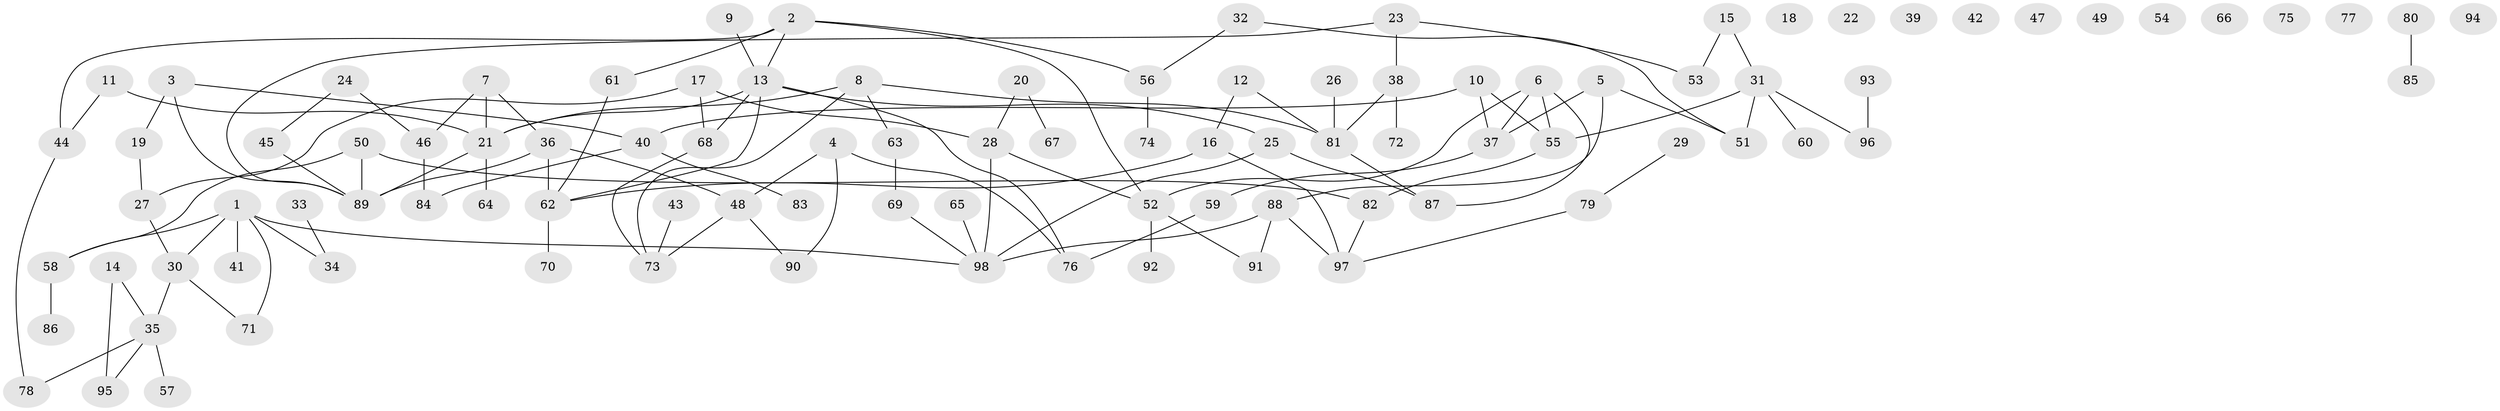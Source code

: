 // coarse degree distribution, {10: 0.014925373134328358, 6: 0.05970149253731343, 3: 0.08955223880597014, 2: 0.1791044776119403, 4: 0.208955223880597, 8: 0.029850746268656716, 0: 0.1791044776119403, 1: 0.208955223880597, 5: 0.029850746268656716}
// Generated by graph-tools (version 1.1) at 2025/41/03/06/25 10:41:24]
// undirected, 98 vertices, 119 edges
graph export_dot {
graph [start="1"]
  node [color=gray90,style=filled];
  1;
  2;
  3;
  4;
  5;
  6;
  7;
  8;
  9;
  10;
  11;
  12;
  13;
  14;
  15;
  16;
  17;
  18;
  19;
  20;
  21;
  22;
  23;
  24;
  25;
  26;
  27;
  28;
  29;
  30;
  31;
  32;
  33;
  34;
  35;
  36;
  37;
  38;
  39;
  40;
  41;
  42;
  43;
  44;
  45;
  46;
  47;
  48;
  49;
  50;
  51;
  52;
  53;
  54;
  55;
  56;
  57;
  58;
  59;
  60;
  61;
  62;
  63;
  64;
  65;
  66;
  67;
  68;
  69;
  70;
  71;
  72;
  73;
  74;
  75;
  76;
  77;
  78;
  79;
  80;
  81;
  82;
  83;
  84;
  85;
  86;
  87;
  88;
  89;
  90;
  91;
  92;
  93;
  94;
  95;
  96;
  97;
  98;
  1 -- 30;
  1 -- 34;
  1 -- 41;
  1 -- 58;
  1 -- 71;
  1 -- 98;
  2 -- 13;
  2 -- 44;
  2 -- 52;
  2 -- 56;
  2 -- 61;
  3 -- 19;
  3 -- 40;
  3 -- 89;
  4 -- 48;
  4 -- 76;
  4 -- 90;
  5 -- 37;
  5 -- 51;
  5 -- 88;
  6 -- 37;
  6 -- 52;
  6 -- 55;
  6 -- 87;
  7 -- 21;
  7 -- 36;
  7 -- 46;
  8 -- 21;
  8 -- 63;
  8 -- 73;
  8 -- 81;
  9 -- 13;
  10 -- 37;
  10 -- 40;
  10 -- 55;
  11 -- 21;
  11 -- 44;
  12 -- 16;
  12 -- 81;
  13 -- 21;
  13 -- 25;
  13 -- 62;
  13 -- 68;
  13 -- 76;
  14 -- 35;
  14 -- 95;
  15 -- 31;
  15 -- 53;
  16 -- 62;
  16 -- 97;
  17 -- 27;
  17 -- 28;
  17 -- 68;
  19 -- 27;
  20 -- 28;
  20 -- 67;
  21 -- 64;
  21 -- 89;
  23 -- 38;
  23 -- 53;
  23 -- 89;
  24 -- 45;
  24 -- 46;
  25 -- 87;
  25 -- 98;
  26 -- 81;
  27 -- 30;
  28 -- 52;
  28 -- 98;
  29 -- 79;
  30 -- 35;
  30 -- 71;
  31 -- 51;
  31 -- 55;
  31 -- 60;
  31 -- 96;
  32 -- 51;
  32 -- 56;
  33 -- 34;
  35 -- 57;
  35 -- 78;
  35 -- 95;
  36 -- 48;
  36 -- 62;
  36 -- 89;
  37 -- 59;
  38 -- 72;
  38 -- 81;
  40 -- 83;
  40 -- 84;
  43 -- 73;
  44 -- 78;
  45 -- 89;
  46 -- 84;
  48 -- 73;
  48 -- 90;
  50 -- 58;
  50 -- 82;
  50 -- 89;
  52 -- 91;
  52 -- 92;
  55 -- 82;
  56 -- 74;
  58 -- 86;
  59 -- 76;
  61 -- 62;
  62 -- 70;
  63 -- 69;
  65 -- 98;
  68 -- 73;
  69 -- 98;
  79 -- 97;
  80 -- 85;
  81 -- 87;
  82 -- 97;
  88 -- 91;
  88 -- 97;
  88 -- 98;
  93 -- 96;
}
